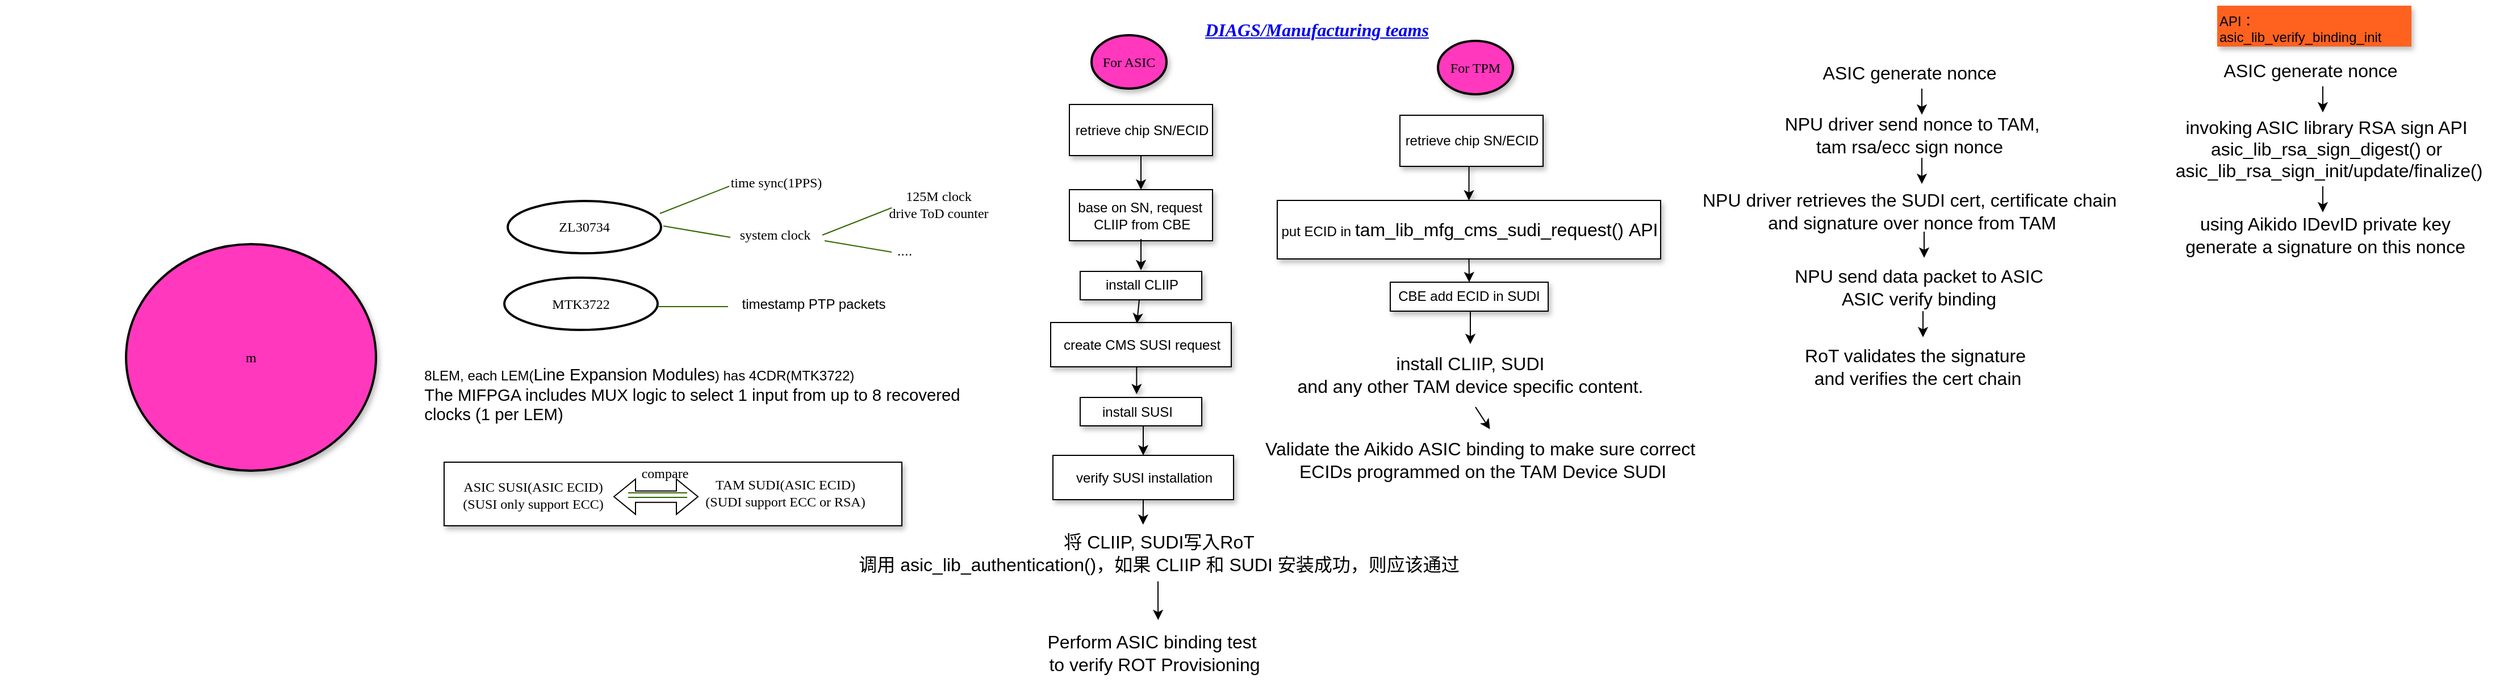 <mxfile border="50" scale="3" compressed="false" locked="false" version="24.7.6">
  <diagram name="Blank" id="YmL12bMKpDGza6XwsDPr">
    <mxGraphModel dx="2226" dy="869" grid="0" gridSize="10" guides="1" tooltips="1" connect="1" arrows="1" fold="1" page="0" pageScale="1" pageWidth="827" pageHeight="1169" background="none" math="1" shadow="0">
      <root>
        <mxCell id="X5NqExCQtvZxIxQ7pmgY-0" />
        <mxCell id="1" parent="X5NqExCQtvZxIxQ7pmgY-0" />
        <mxCell id="aTX_-ej4Rg6P1lHDBfTl-43" value="" style="whiteSpace=wrap;html=1;shadow=1;" parent="1" vertex="1">
          <mxGeometry x="-523" y="353" width="403" height="56" as="geometry" />
        </mxCell>
        <mxCell id="aTX_-ej4Rg6P1lHDBfTl-1" value="&lt;font face=&quot;Comic Sans MS&quot;&gt;ZL30734&lt;/font&gt;" style="ellipse;whiteSpace=wrap;html=1;align=center;container=1;recursiveResize=0;treeFolding=1;strokeWidth=2;" parent="1" vertex="1">
          <mxGeometry x="-467" y="123" width="135" height="46" as="geometry" />
        </mxCell>
        <mxCell id="aTX_-ej4Rg6P1lHDBfTl-12" value="" style="startArrow=none;endArrow=none;segment=10;strokeColor=#336600;rounded=0;fontSize=12;startSize=8;endSize=8;" parent="1" edge="1">
          <mxGeometry relative="1" as="geometry">
            <mxPoint x="-272" y="110" as="sourcePoint" />
            <mxPoint x="-333" y="134" as="targetPoint" />
          </mxGeometry>
        </mxCell>
        <mxCell id="aTX_-ej4Rg6P1lHDBfTl-13" value="time sync(1PPS)" style="text;html=1;resizable=0;points=[];align=center;verticalAlign=middle;labelBackgroundColor=none;fontFamily=Comic Sans MS;rotation=0;" parent="aTX_-ej4Rg6P1lHDBfTl-12" vertex="1" connectable="0">
          <mxGeometry x="0.257" relative="1" as="geometry">
            <mxPoint x="79" y="-18" as="offset" />
          </mxGeometry>
        </mxCell>
        <mxCell id="aTX_-ej4Rg6P1lHDBfTl-20" value="" style="startArrow=none;endArrow=none;segment=10;strokeColor=#336600;rounded=0;fontSize=12;startSize=8;endSize=8;" parent="1" edge="1">
          <mxGeometry relative="1" as="geometry">
            <mxPoint x="-271" y="155" as="sourcePoint" />
            <mxPoint x="-330" y="145" as="targetPoint" />
          </mxGeometry>
        </mxCell>
        <mxCell id="aTX_-ej4Rg6P1lHDBfTl-22" value="system clock" style="text;html=1;resizable=0;points=[];align=center;verticalAlign=middle;labelBackgroundColor=none;fontFamily=Comic Sans MS;rotation=0;" parent="1" vertex="1" connectable="0">
          <mxGeometry x="-232.466" y="153.0" as="geometry" />
        </mxCell>
        <mxCell id="aTX_-ej4Rg6P1lHDBfTl-23" value="" style="startArrow=none;endArrow=none;segment=10;strokeColor=#336600;rounded=0;fontSize=12;shape=link;" parent="1" edge="1">
          <mxGeometry relative="1" as="geometry">
            <mxPoint x="-309" y="382" as="sourcePoint" />
            <mxPoint x="-361" y="382" as="targetPoint" />
          </mxGeometry>
        </mxCell>
        <mxCell id="aTX_-ej4Rg6P1lHDBfTl-24" value="TAM SUDI(ASIC ECID)&lt;div&gt;(SUDI support ECC or RSA)&lt;/div&gt;" style="text;html=1;resizable=0;points=[];align=center;verticalAlign=middle;labelBackgroundColor=none;fontFamily=Comic Sans MS;rotation=0;" parent="aTX_-ej4Rg6P1lHDBfTl-23" vertex="1" connectable="0">
          <mxGeometry x="0.257" relative="1" as="geometry">
            <mxPoint x="118" y="-2" as="offset" />
          </mxGeometry>
        </mxCell>
        <mxCell id="aTX_-ej4Rg6P1lHDBfTl-25" value="ASIC SUSI(ASIC ECID)&lt;div&gt;(SUSI only support ECC)&lt;/div&gt;" style="text;html=1;resizable=0;points=[];align=center;verticalAlign=middle;labelBackgroundColor=none;fontFamily=Comic Sans MS;rotation=0;" parent="aTX_-ej4Rg6P1lHDBfTl-23" vertex="1" connectable="0">
          <mxGeometry x="0.257" relative="1" as="geometry">
            <mxPoint x="-104" as="offset" />
          </mxGeometry>
        </mxCell>
        <mxCell id="aTX_-ej4Rg6P1lHDBfTl-26" value="compare" style="text;html=1;resizable=0;points=[];align=center;verticalAlign=middle;labelBackgroundColor=none;fontFamily=Comic Sans MS;rotation=0;" parent="1" vertex="1" connectable="0">
          <mxGeometry x="-234.0" y="385.995" as="geometry">
            <mxPoint x="-95" y="-23" as="offset" />
          </mxGeometry>
        </mxCell>
        <mxCell id="ju6k5pHE7lARewc20TCf-1" value="&lt;font face=&quot;Comic Sans MS&quot;&gt;m&lt;/font&gt;" style="ellipse;whiteSpace=wrap;html=1;align=center;container=1;recursiveResize=0;treeFolding=1;strokeWidth=2;shadow=1;fillColor=#FF38BD;" parent="1" vertex="1">
          <mxGeometry x="-803" y="161" width="220" height="199.5" as="geometry" />
        </mxCell>
        <mxCell id="Tv043VacSI13TBImzbUp-4" style="edgeStyle=orthogonalEdgeStyle;rounded=0;orthogonalLoop=1;jettySize=auto;html=1;exitX=0.5;exitY=1;exitDx=0;exitDy=0;entryX=0.5;entryY=0;entryDx=0;entryDy=0;shadow=1;" parent="1" source="Tv043VacSI13TBImzbUp-2" target="Tv043VacSI13TBImzbUp-5" edge="1">
          <mxGeometry relative="1" as="geometry">
            <mxPoint x="93" y="108" as="targetPoint" />
          </mxGeometry>
        </mxCell>
        <mxCell id="Tv043VacSI13TBImzbUp-2" value="" style="rounded=0;whiteSpace=wrap;html=1;shadow=1;" parent="1" vertex="1">
          <mxGeometry x="27.5" y="38" width="126" height="45" as="geometry" />
        </mxCell>
        <mxCell id="Tv043VacSI13TBImzbUp-3" value="retrieve chip SN/ECID" style="text;html=1;align=center;verticalAlign=middle;resizable=0;points=[];autosize=1;strokeColor=none;fillColor=none;shadow=1;" parent="1" vertex="1">
          <mxGeometry x="23" y="47.5" width="135" height="26" as="geometry" />
        </mxCell>
        <mxCell id="Tv043VacSI13TBImzbUp-5" value="" style="rounded=0;whiteSpace=wrap;html=1;shadow=1;" parent="1" vertex="1">
          <mxGeometry x="27.5" y="113" width="126" height="45" as="geometry" />
        </mxCell>
        <mxCell id="Tv043VacSI13TBImzbUp-9" value="" style="edgeStyle=orthogonalEdgeStyle;rounded=0;orthogonalLoop=1;jettySize=auto;html=1;shadow=1;" parent="1" source="Tv043VacSI13TBImzbUp-6" target="Tv043VacSI13TBImzbUp-8" edge="1">
          <mxGeometry relative="1" as="geometry" />
        </mxCell>
        <mxCell id="Tv043VacSI13TBImzbUp-6" value="base on SN, request&amp;nbsp;&lt;div&gt;CLIIP from CBE&lt;/div&gt;" style="text;html=1;align=center;verticalAlign=middle;resizable=0;points=[];autosize=1;strokeColor=none;fillColor=none;shadow=1;" parent="1" vertex="1">
          <mxGeometry x="25" y="115.5" width="131" height="41" as="geometry" />
        </mxCell>
        <mxCell id="Tv043VacSI13TBImzbUp-7" value="" style="rounded=0;whiteSpace=wrap;html=1;shadow=1;" parent="1" vertex="1">
          <mxGeometry x="37" y="185" width="107" height="25" as="geometry" />
        </mxCell>
        <mxCell id="Tv043VacSI13TBImzbUp-8" value="install CLIIP" style="text;html=1;align=center;verticalAlign=middle;resizable=0;points=[];autosize=1;strokeColor=none;fillColor=none;shadow=1;" parent="1" vertex="1">
          <mxGeometry x="49.5" y="184" width="82" height="26" as="geometry" />
        </mxCell>
        <mxCell id="Tv043VacSI13TBImzbUp-10" value="" style="rounded=0;whiteSpace=wrap;html=1;shadow=1;" parent="1" vertex="1">
          <mxGeometry x="11" y="230" width="159" height="39" as="geometry" />
        </mxCell>
        <mxCell id="Tv043VacSI13TBImzbUp-11" value="create CMS SUSI request" style="text;html=1;align=center;verticalAlign=middle;resizable=0;points=[];autosize=1;strokeColor=none;fillColor=none;shadow=1;" parent="1" vertex="1">
          <mxGeometry x="12.5" y="236.5" width="156" height="26" as="geometry" />
        </mxCell>
        <mxCell id="Tv043VacSI13TBImzbUp-13" value="" style="endArrow=classic;html=1;rounded=0;entryX=0.477;entryY=-0.218;entryDx=0;entryDy=0;entryPerimeter=0;shadow=1;" parent="1" target="Tv043VacSI13TBImzbUp-11" edge="1">
          <mxGeometry width="50" height="50" relative="1" as="geometry">
            <mxPoint x="89" y="210" as="sourcePoint" />
            <mxPoint x="87" y="226" as="targetPoint" />
          </mxGeometry>
        </mxCell>
        <mxCell id="Tv043VacSI13TBImzbUp-20" style="edgeStyle=orthogonalEdgeStyle;rounded=0;orthogonalLoop=1;jettySize=auto;html=1;exitX=0.5;exitY=1;exitDx=0;exitDy=0;entryX=0.5;entryY=0;entryDx=0;entryDy=0;shadow=1;" parent="1" source="Tv043VacSI13TBImzbUp-15" target="Tv043VacSI13TBImzbUp-18" edge="1">
          <mxGeometry relative="1" as="geometry" />
        </mxCell>
        <mxCell id="Tv043VacSI13TBImzbUp-15" value="" style="rounded=0;whiteSpace=wrap;html=1;shadow=1;" parent="1" vertex="1">
          <mxGeometry x="37" y="296" width="107" height="25" as="geometry" />
        </mxCell>
        <mxCell id="Tv043VacSI13TBImzbUp-16" value="install SUSI" style="text;html=1;align=center;verticalAlign=middle;resizable=0;points=[];autosize=1;strokeColor=none;fillColor=none;shadow=1;" parent="1" vertex="1">
          <mxGeometry x="47" y="295.5" width="80" height="26" as="geometry" />
        </mxCell>
        <mxCell id="Tv043VacSI13TBImzbUp-17" style="edgeStyle=orthogonalEdgeStyle;rounded=0;orthogonalLoop=1;jettySize=auto;html=1;exitX=0.5;exitY=1;exitDx=0;exitDy=0;entryX=0.496;entryY=-0.09;entryDx=0;entryDy=0;entryPerimeter=0;shadow=1;" parent="1" source="Tv043VacSI13TBImzbUp-10" target="Tv043VacSI13TBImzbUp-16" edge="1">
          <mxGeometry relative="1" as="geometry" />
        </mxCell>
        <mxCell id="Tv043VacSI13TBImzbUp-18" value="" style="rounded=0;whiteSpace=wrap;html=1;shadow=1;" parent="1" vertex="1">
          <mxGeometry x="13" y="347" width="159" height="39" as="geometry" />
        </mxCell>
        <mxCell id="Tv043VacSI13TBImzbUp-19" value="verify SUSI installation" style="text;html=1;align=center;verticalAlign=middle;resizable=0;points=[];autosize=1;strokeColor=none;fillColor=none;shadow=1;" parent="1" vertex="1">
          <mxGeometry x="23.5" y="353.5" width="138" height="26" as="geometry" />
        </mxCell>
        <mxCell id="Tv043VacSI13TBImzbUp-22" value="&lt;a name=&quot;_Toc149315524&quot;&gt;&lt;span style=&quot;font-size:12.0pt;font-family:&amp;quot;Times New Roman&amp;quot;,serif;mso-fareast-font-family:&lt;br/&gt;&amp;quot;Times New Roman&amp;quot;;mso-ansi-language:EN-US;mso-fareast-language:EN-US;&lt;br/&gt;mso-bidi-language:AR-SA&quot; lang=&quot;EN-US&quot;&gt;DIAGS/Manufacturing teams&lt;/span&gt;&lt;/a&gt;" style="text;html=1;align=center;verticalAlign=middle;resizable=0;points=[];autosize=1;strokeColor=none;fillColor=none;shadow=1;fontStyle=3" parent="1" vertex="1">
          <mxGeometry x="141" y="-44" width="208" height="31" as="geometry" />
        </mxCell>
        <mxCell id="Tv043VacSI13TBImzbUp-23" style="edgeStyle=orthogonalEdgeStyle;rounded=0;orthogonalLoop=1;jettySize=auto;html=1;exitX=0.5;exitY=1;exitDx=0;exitDy=0;entryX=0.5;entryY=0;entryDx=0;entryDy=0;shadow=1;" parent="1" source="Tv043VacSI13TBImzbUp-24" target="Tv043VacSI13TBImzbUp-26" edge="1">
          <mxGeometry relative="1" as="geometry">
            <mxPoint x="384" y="117.5" as="targetPoint" />
          </mxGeometry>
        </mxCell>
        <mxCell id="Tv043VacSI13TBImzbUp-24" value="&lt;span style=&quot;text-wrap: nowrap;&quot;&gt;retrieve chip SN/ECID&lt;/span&gt;" style="rounded=0;whiteSpace=wrap;html=1;shadow=1;" parent="1" vertex="1">
          <mxGeometry x="318.5" y="47.5" width="126" height="45" as="geometry" />
        </mxCell>
        <mxCell id="Tv043VacSI13TBImzbUp-43" style="edgeStyle=orthogonalEdgeStyle;rounded=0;orthogonalLoop=1;jettySize=auto;html=1;exitX=0.5;exitY=1;exitDx=0;exitDy=0;entryX=0.5;entryY=0;entryDx=0;entryDy=0;" parent="1" source="Tv043VacSI13TBImzbUp-26" target="Tv043VacSI13TBImzbUp-29" edge="1">
          <mxGeometry relative="1" as="geometry" />
        </mxCell>
        <mxCell id="Tv043VacSI13TBImzbUp-26" value="put ECID in&amp;nbsp;&lt;span style=&quot;font-size:12.0pt;font-family:&lt;br/&gt;&amp;quot;Times New Roman&amp;quot;,serif;mso-fareast-font-family:&amp;quot;Times New Roman&amp;quot;;mso-ansi-language:&lt;br/&gt;EN-US;mso-fareast-language:EN-US;mso-bidi-language:AR-SA&quot; lang=&quot;EN-US&quot;&gt;tam_lib_mfg_cms_sudi_request()&amp;nbsp;API&lt;/span&gt;" style="rounded=0;whiteSpace=wrap;html=1;shadow=1;" parent="1" vertex="1">
          <mxGeometry x="210.5" y="122.5" width="337.5" height="51.5" as="geometry" />
        </mxCell>
        <mxCell id="Tv043VacSI13TBImzbUp-29" value="CBE add ECID in SUDI" style="rounded=0;whiteSpace=wrap;html=1;shadow=1;" parent="1" vertex="1">
          <mxGeometry x="310" y="194.5" width="139" height="25.5" as="geometry" />
        </mxCell>
        <mxCell id="Tv043VacSI13TBImzbUp-44" value="&lt;span style=&quot;font-size:12.0pt;font-family:&lt;br/&gt;&amp;quot;Times New Roman&amp;quot;,serif;mso-fareast-font-family:&amp;quot;Times New Roman&amp;quot;;mso-ansi-language:&lt;br/&gt;EN-US;mso-fareast-language:EN-US;mso-bidi-language:AR-SA&quot; lang=&quot;EN-US&quot;&gt;install CLIIP, SUDI&lt;br/&gt;and any other TAM device specific content.&lt;/span&gt;" style="text;html=1;align=center;verticalAlign=middle;resizable=0;points=[];autosize=1;strokeColor=none;fillColor=none;shadow=1;" parent="1" vertex="1">
          <mxGeometry x="218.5" y="251" width="322" height="50" as="geometry" />
        </mxCell>
        <mxCell id="Tv043VacSI13TBImzbUp-45" style="edgeStyle=orthogonalEdgeStyle;rounded=0;orthogonalLoop=1;jettySize=auto;html=1;exitX=0.5;exitY=1;exitDx=0;exitDy=0;entryX=0.503;entryY=-0.041;entryDx=0;entryDy=0;entryPerimeter=0;" parent="1" source="Tv043VacSI13TBImzbUp-29" target="Tv043VacSI13TBImzbUp-44" edge="1">
          <mxGeometry relative="1" as="geometry" />
        </mxCell>
        <mxCell id="Tv043VacSI13TBImzbUp-46" value="&lt;span style=&quot;font-size:12.0pt;font-family:&lt;br/&gt;&amp;quot;Times New Roman&amp;quot;,serif;mso-fareast-font-family:&amp;quot;Times New Roman&amp;quot;;mso-ansi-language:&lt;br/&gt;EN-US;mso-fareast-language:EN-US;mso-bidi-language:AR-SA&quot; lang=&quot;EN-US&quot;&gt;Validate the Aikido&amp;nbsp;ASIC binding to make sure correct&amp;nbsp;&lt;/span&gt;&lt;div&gt;&lt;span style=&quot;font-size:12.0pt;font-family:&lt;br/&gt;&amp;quot;Times New Roman&amp;quot;,serif;mso-fareast-font-family:&amp;quot;Times New Roman&amp;quot;;mso-ansi-language:&lt;br/&gt;EN-US;mso-fareast-language:EN-US;mso-bidi-language:AR-SA&quot; lang=&quot;EN-US&quot;&gt;ECIDs programmed on the TAM Device SUDI&lt;/span&gt;&lt;br&gt;&lt;/div&gt;" style="text;html=1;align=center;verticalAlign=middle;resizable=0;points=[];autosize=1;strokeColor=none;fillColor=none;shadow=1;" parent="1" vertex="1">
          <mxGeometry x="191" y="326" width="400" height="50" as="geometry" />
        </mxCell>
        <mxCell id="Tv043VacSI13TBImzbUp-47" value="" style="endArrow=classic;html=1;rounded=0;entryX=0.517;entryY=-0.039;entryDx=0;entryDy=0;entryPerimeter=0;exitX=0.517;exitY=1.069;exitDx=0;exitDy=0;exitPerimeter=0;" parent="1" source="Tv043VacSI13TBImzbUp-44" target="Tv043VacSI13TBImzbUp-46" edge="1">
          <mxGeometry width="50" height="50" relative="1" as="geometry">
            <mxPoint x="298" y="267" as="sourcePoint" />
            <mxPoint x="348" y="217" as="targetPoint" />
          </mxGeometry>
        </mxCell>
        <mxCell id="Tv043VacSI13TBImzbUp-48" value="&lt;font face=&quot;Comic Sans MS&quot;&gt;For ASIC&lt;/font&gt;" style="ellipse;whiteSpace=wrap;html=1;align=center;container=1;recursiveResize=0;treeFolding=1;strokeWidth=2;shadow=1;fillColor=#FF38BD;" parent="1" vertex="1">
          <mxGeometry x="47" y="-23" width="66" height="47" as="geometry" />
        </mxCell>
        <mxCell id="Tv043VacSI13TBImzbUp-49" value="&lt;font face=&quot;Comic Sans MS&quot;&gt;For TPM&lt;/font&gt;" style="ellipse;whiteSpace=wrap;html=1;align=center;container=1;recursiveResize=0;treeFolding=1;strokeWidth=2;shadow=1;fillColor=#FF38BD;" parent="1" vertex="1">
          <mxGeometry x="352" y="-18" width="66" height="47" as="geometry" />
        </mxCell>
        <mxCell id="Tv043VacSI13TBImzbUp-54" value="" style="edgeStyle=orthogonalEdgeStyle;rounded=0;orthogonalLoop=1;jettySize=auto;html=1;entryX=0.52;entryY=-0.08;entryDx=0;entryDy=0;entryPerimeter=0;" parent="1" source="Tv043VacSI13TBImzbUp-50" target="Tv043VacSI13TBImzbUp-53" edge="1">
          <mxGeometry relative="1" as="geometry" />
        </mxCell>
        <mxCell id="Tv043VacSI13TBImzbUp-50" value="&lt;div&gt;&lt;span style=&quot;font-size: 16px;&quot;&gt;将 CLIIP, SUDI写入RoT&lt;/span&gt;&lt;br&gt;&lt;/div&gt;&lt;div&gt;&lt;span style=&quot;font-size: 16px;&quot;&gt;调用 asic_lib_authentication()，如果 CLIIP 和 SUDI 安装成功，则应该通过&lt;/span&gt;&lt;br&gt;&lt;/div&gt;" style="text;html=1;align=center;verticalAlign=middle;resizable=0;points=[];autosize=1;strokeColor=none;fillColor=none;shadow=1;" parent="1" vertex="1">
          <mxGeometry x="-168" y="408" width="547" height="50" as="geometry" />
        </mxCell>
        <mxCell id="Tv043VacSI13TBImzbUp-52" style="edgeStyle=orthogonalEdgeStyle;rounded=0;orthogonalLoop=1;jettySize=auto;html=1;exitX=0.5;exitY=1;exitDx=0;exitDy=0;entryX=0.476;entryY=0.001;entryDx=0;entryDy=0;entryPerimeter=0;" parent="1" source="Tv043VacSI13TBImzbUp-18" target="Tv043VacSI13TBImzbUp-50" edge="1">
          <mxGeometry relative="1" as="geometry" />
        </mxCell>
        <mxCell id="Tv043VacSI13TBImzbUp-53" value="&lt;div&gt;&lt;span style=&quot;font-size:12.0pt;font-family:&lt;br/&gt;&amp;quot;Times New Roman&amp;quot;,serif;mso-fareast-font-family:&amp;quot;Times New Roman&amp;quot;;mso-ansi-language:&lt;br/&gt;EN-US;mso-fareast-language:EN-US;mso-bidi-language:AR-SA&quot; lang=&quot;EN-US&quot;&gt;Perform ASIC binding&amp;nbsp;test&amp;nbsp;&lt;/span&gt;&lt;/div&gt;&lt;div&gt;&lt;span style=&quot;font-size:12.0pt;font-family:&lt;br/&gt;&amp;quot;Times New Roman&amp;quot;,serif;mso-fareast-font-family:&amp;quot;Times New Roman&amp;quot;;mso-ansi-language:&lt;br/&gt;EN-US;mso-fareast-language:EN-US;mso-bidi-language:AR-SA&quot; lang=&quot;EN-US&quot;&gt;to verify ROT Provisioning&lt;/span&gt;&lt;br&gt;&lt;/div&gt;" style="text;html=1;align=center;verticalAlign=middle;resizable=0;points=[];autosize=1;strokeColor=none;fillColor=none;shadow=1;" parent="1" vertex="1">
          <mxGeometry x="-2" y="496" width="207" height="50" as="geometry" />
        </mxCell>
        <mxCell id="Tv043VacSI13TBImzbUp-55" value="" style="shape=flexArrow;endArrow=classic;startArrow=classic;html=1;rounded=0;" parent="1" edge="1">
          <mxGeometry width="100" height="100" relative="1" as="geometry">
            <mxPoint x="-374" y="383.41" as="sourcePoint" />
            <mxPoint x="-299" y="383.41" as="targetPoint" />
          </mxGeometry>
        </mxCell>
        <mxCell id="Tv043VacSI13TBImzbUp-57" value="&lt;div&gt;&lt;span style=&quot;font-size: 16px;&quot;&gt;ASIC generate nonce&amp;nbsp;&lt;/span&gt;&lt;/div&gt;" style="text;html=1;align=center;verticalAlign=middle;resizable=0;points=[];autosize=1;strokeColor=none;fillColor=none;shadow=1;" parent="1" vertex="1">
          <mxGeometry x="681" y="-6" width="175" height="31" as="geometry" />
        </mxCell>
        <mxCell id="Tv043VacSI13TBImzbUp-58" value="&lt;div&gt;&lt;span style=&quot;font-size: 16px;&quot;&gt;NPU driver send nonce to TAM,&lt;/span&gt;&lt;/div&gt;&lt;div&gt;&lt;span style=&quot;font-size: 16px;&quot;&gt;tam rsa/ecc sign nonce&amp;nbsp;&lt;/span&gt;&lt;/div&gt;" style="text;html=1;align=center;verticalAlign=middle;resizable=0;points=[];autosize=1;strokeColor=none;fillColor=none;shadow=1;" parent="1" vertex="1">
          <mxGeometry x="648" y="40" width="242" height="50" as="geometry" />
        </mxCell>
        <mxCell id="Tv043VacSI13TBImzbUp-59" value="&lt;span style=&quot;font-size:12.0pt;font-family:&lt;br/&gt;&amp;quot;Times New Roman&amp;quot;,serif;mso-fareast-font-family:Calibri;mso-ansi-language:EN-US;&lt;br/&gt;mso-fareast-language:EN-US;mso-bidi-language:AR-SA&quot; lang=&quot;EN-US&quot;&gt;NPU driver retrieves the&amp;nbsp;SUDI cert, certificate chain&amp;nbsp;&lt;/span&gt;&lt;div&gt;&lt;span style=&quot;font-size:12.0pt;font-family:&lt;br/&gt;&amp;quot;Times New Roman&amp;quot;,serif;mso-fareast-font-family:Calibri;mso-ansi-language:EN-US;&lt;br/&gt;mso-fareast-language:EN-US;mso-bidi-language:AR-SA&quot; lang=&quot;EN-US&quot;&gt;and signature over nonce from TAM&lt;/span&gt;&lt;br&gt;&lt;/div&gt;" style="text;html=1;align=center;verticalAlign=middle;resizable=0;points=[];autosize=1;strokeColor=none;fillColor=none;shadow=1;" parent="1" vertex="1">
          <mxGeometry x="575.5" y="107" width="387" height="50" as="geometry" />
        </mxCell>
        <mxCell id="Tv043VacSI13TBImzbUp-60" value="&lt;div&gt;&lt;span style=&quot;font-size: 16px;&quot;&gt;NPU send data packet to ASIC&lt;/span&gt;&lt;/div&gt;&lt;div&gt;&lt;span style=&quot;font-size: 16px;&quot;&gt;ASIC verify binding&lt;/span&gt;&lt;/div&gt;" style="text;html=1;align=center;verticalAlign=middle;resizable=0;points=[];autosize=1;strokeColor=none;fillColor=none;shadow=1;" parent="1" vertex="1">
          <mxGeometry x="656" y="174" width="237" height="50" as="geometry" />
        </mxCell>
        <mxCell id="Tv043VacSI13TBImzbUp-65" value="" style="group" parent="1" vertex="1" connectable="0">
          <mxGeometry x="778" y="40" width="2" height="121" as="geometry" />
        </mxCell>
        <mxCell id="Tv043VacSI13TBImzbUp-61" value="" style="endArrow=classic;html=1;rounded=0;" parent="Tv043VacSI13TBImzbUp-65" edge="1">
          <mxGeometry width="50" height="50" relative="1" as="geometry">
            <mxPoint x="2" y="110" as="sourcePoint" />
            <mxPoint x="2" y="133" as="targetPoint" />
          </mxGeometry>
        </mxCell>
        <mxCell id="Tv043VacSI13TBImzbUp-62" value="" style="endArrow=classic;html=1;rounded=0;" parent="Tv043VacSI13TBImzbUp-65" edge="1">
          <mxGeometry width="50" height="50" relative="1" as="geometry">
            <mxPoint y="45" as="sourcePoint" />
            <mxPoint y="68" as="targetPoint" />
          </mxGeometry>
        </mxCell>
        <mxCell id="Tv043VacSI13TBImzbUp-63" value="" style="endArrow=classic;html=1;rounded=0;" parent="Tv043VacSI13TBImzbUp-65" edge="1">
          <mxGeometry width="50" height="50" relative="1" as="geometry">
            <mxPoint y="-16" as="sourcePoint" />
            <mxPoint y="7" as="targetPoint" />
          </mxGeometry>
        </mxCell>
        <mxCell id="Tv043VacSI13TBImzbUp-67" value="" style="shape=image;html=1;verticalAlign=top;verticalLabelPosition=bottom;labelBackgroundColor=#ffffff;imageAspect=0;aspect=fixed;image=https://cdn1.iconfinder.com/data/icons/unicons-line-vol-5/24/question-128.png" parent="1" vertex="1">
          <mxGeometry x="-914" y="180" width="164" height="164" as="geometry" />
        </mxCell>
        <mxCell id="Tv043VacSI13TBImzbUp-68" value="&lt;span style=&quot;font-size:12.0pt;font-family:&lt;br/&gt;&amp;quot;Times New Roman&amp;quot;,serif;mso-fareast-font-family:Calibri;mso-ansi-language:EN-US;&lt;br/&gt;mso-fareast-language:EN-US;mso-bidi-language:AR-SA&quot; lang=&quot;EN-US&quot;&gt;RoT validates the signature&amp;nbsp;&lt;/span&gt;&lt;div&gt;&lt;span style=&quot;font-size:12.0pt;font-family:&lt;br/&gt;&amp;quot;Times New Roman&amp;quot;,serif;mso-fareast-font-family:Calibri;mso-ansi-language:EN-US;&lt;br/&gt;mso-fareast-language:EN-US;mso-bidi-language:AR-SA&quot; lang=&quot;EN-US&quot;&gt;and verifies the cert chain&lt;/span&gt;&lt;br&gt;&lt;/div&gt;" style="text;html=1;align=center;verticalAlign=middle;resizable=0;points=[];autosize=1;strokeColor=none;fillColor=none;shadow=1;" parent="1" vertex="1">
          <mxGeometry x="665" y="244" width="217" height="50" as="geometry" />
        </mxCell>
        <mxCell id="Tv043VacSI13TBImzbUp-69" value="" style="endArrow=classic;html=1;rounded=0;" parent="1" edge="1">
          <mxGeometry width="50" height="50" relative="1" as="geometry">
            <mxPoint x="779" y="220" as="sourcePoint" />
            <mxPoint x="779" y="243" as="targetPoint" />
          </mxGeometry>
        </mxCell>
        <mxCell id="H_6VPM40sf4Fvr_NXKIf-11" value="&lt;div&gt;&lt;span style=&quot;font-size: 16px;&quot;&gt;ASIC generate nonce&amp;nbsp;&lt;/span&gt;&lt;/div&gt;" style="text;html=1;align=center;verticalAlign=middle;resizable=0;points=[];autosize=1;strokeColor=none;fillColor=none;shadow=1;" parent="1" vertex="1">
          <mxGeometry x="1034" y="-8" width="175" height="31" as="geometry" />
        </mxCell>
        <mxCell id="H_6VPM40sf4Fvr_NXKIf-12" value="&lt;span style=&quot;font-size:12.0pt;font-family:&lt;br/&gt;&amp;quot;Times New Roman&amp;quot;,serif;mso-fareast-font-family:SimSun;mso-ansi-language:EN-US;&lt;br/&gt;mso-fareast-language:ZH-TW;mso-bidi-language:AR-SA&quot; lang=&quot;EN-US&quot;&gt;using Aikido IDevID private key&amp;nbsp;&lt;/span&gt;&lt;div&gt;&lt;span style=&quot;font-size:12.0pt;font-family:&lt;br/&gt;&amp;quot;Times New Roman&amp;quot;,serif;mso-fareast-font-family:SimSun;mso-ansi-language:EN-US;&lt;br/&gt;mso-fareast-language:ZH-TW;mso-bidi-language:AR-SA&quot; lang=&quot;EN-US&quot;&gt;&lt;span style=&quot;font-size:12.0pt;font-family:&lt;br/&gt;&amp;quot;Times New Roman&amp;quot;,serif;mso-fareast-font-family:SimSun;mso-ansi-language:EN-US;&lt;br/&gt;mso-fareast-language:ZH-TW;mso-bidi-language:AR-SA&quot; lang=&quot;EN-US&quot;&gt;generate a signature on&amp;nbsp;this nonce&amp;nbsp;&lt;/span&gt;&lt;br&gt;&lt;/span&gt;&lt;/div&gt;" style="text;html=1;align=center;verticalAlign=middle;resizable=0;points=[];autosize=1;strokeColor=none;fillColor=none;shadow=1;" parent="1" vertex="1">
          <mxGeometry x="1000" y="128" width="269" height="50" as="geometry" />
        </mxCell>
        <mxCell id="H_6VPM40sf4Fvr_NXKIf-14" value="&lt;span style=&quot;font-size:12.0pt;font-family:&lt;br/&gt;&amp;quot;Times New Roman&amp;quot;,serif;mso-fareast-font-family:SimSun;mso-ansi-language:EN-US;&lt;br/&gt;mso-fareast-language:ZH-TW;mso-bidi-language:AR-SA&quot; lang=&quot;EN-US&quot;&gt;invoking ASIC library RSA&amp;nbsp;sign API&amp;nbsp;&lt;/span&gt;&lt;div&gt;&lt;span style=&quot;font-size:12.0pt;font-family:&lt;br/&gt;&amp;quot;Times New Roman&amp;quot;,serif;mso-fareast-font-family:SimSun;mso-ansi-language:EN-US;&lt;br/&gt;mso-fareast-language:ZH-TW;mso-bidi-language:AR-SA&quot; lang=&quot;EN-US&quot;&gt;&lt;span style=&quot;font-size:12.0pt;font-family:&lt;br/&gt;&amp;quot;Times New Roman&amp;quot;,serif;mso-fareast-font-family:SimSun;mso-ansi-language:EN-US;&lt;br/&gt;mso-fareast-language:ZH-TW;mso-bidi-language:AR-SA&quot; lang=&quot;EN-US&quot;&gt;asic_lib_rsa_sign_digest()&amp;nbsp;or&amp;nbsp;&lt;/span&gt;&lt;/span&gt;&lt;/div&gt;&lt;div&gt;&lt;span style=&quot;font-size:12.0pt;font-family:&lt;br/&gt;&amp;quot;Times New Roman&amp;quot;,serif;mso-fareast-font-family:SimSun;mso-ansi-language:EN-US;&lt;br/&gt;mso-fareast-language:ZH-TW;mso-bidi-language:AR-SA&quot; lang=&quot;EN-US&quot;&gt;&lt;span style=&quot;font-size:12.0pt;font-family:&lt;br/&gt;&amp;quot;Times New Roman&amp;quot;,serif;mso-fareast-font-family:SimSun;mso-ansi-language:EN-US;&lt;br/&gt;mso-fareast-language:ZH-TW;mso-bidi-language:AR-SA&quot; lang=&quot;EN-US&quot;&gt;asic_lib_rsa_sign_init/update/finalize()&lt;/span&gt;&lt;br&gt;&lt;/span&gt;&lt;/div&gt;" style="text;html=1;align=center;verticalAlign=middle;resizable=0;points=[];autosize=1;strokeColor=none;fillColor=none;shadow=1;" parent="1" vertex="1">
          <mxGeometry x="992" y="41.5" width="288" height="70" as="geometry" />
        </mxCell>
        <mxCell id="H_6VPM40sf4Fvr_NXKIf-21" value="API：&#xa;asic_lib_verify_binding_init" style="text;whiteSpace=wrap;shadow=1;fillColor=#FF621F;" parent="1" vertex="1">
          <mxGeometry x="1038.003" y="-49.003" width="171" height="36" as="geometry" />
        </mxCell>
        <mxCell id="H_6VPM40sf4Fvr_NXKIf-17" value="" style="endArrow=classic;html=1;rounded=0;" parent="1" edge="1">
          <mxGeometry width="50" height="50" relative="1" as="geometry">
            <mxPoint x="1131" y="110" as="sourcePoint" />
            <mxPoint x="1131" y="133" as="targetPoint" />
          </mxGeometry>
        </mxCell>
        <mxCell id="H_6VPM40sf4Fvr_NXKIf-18" value="" style="endArrow=classic;html=1;rounded=0;" parent="1" edge="1">
          <mxGeometry width="50" height="50" relative="1" as="geometry">
            <mxPoint x="1131" y="22" as="sourcePoint" />
            <mxPoint x="1131" y="45" as="targetPoint" />
          </mxGeometry>
        </mxCell>
        <mxCell id="oqDd75K4-AatNCBqjrg9-1" value="" style="startArrow=none;endArrow=none;segment=10;strokeColor=#336600;rounded=0;fontSize=12;startSize=8;endSize=8;" edge="1" parent="1">
          <mxGeometry relative="1" as="geometry">
            <mxPoint x="-129" y="129" as="sourcePoint" />
            <mxPoint x="-190" y="153" as="targetPoint" />
          </mxGeometry>
        </mxCell>
        <mxCell id="oqDd75K4-AatNCBqjrg9-2" value="125M clock&lt;div&gt;drive ToD counter&lt;/div&gt;" style="text;html=1;resizable=0;points=[];align=center;verticalAlign=middle;labelBackgroundColor=none;fontFamily=Comic Sans MS;rotation=0;" vertex="1" connectable="0" parent="oqDd75K4-AatNCBqjrg9-1">
          <mxGeometry x="0.257" relative="1" as="geometry">
            <mxPoint x="79" y="-18" as="offset" />
          </mxGeometry>
        </mxCell>
        <mxCell id="oqDd75K4-AatNCBqjrg9-3" value="" style="startArrow=none;endArrow=none;segment=10;strokeColor=#336600;rounded=0;fontSize=12;startSize=8;endSize=8;" edge="1" parent="1">
          <mxGeometry relative="1" as="geometry">
            <mxPoint x="-129" y="168" as="sourcePoint" />
            <mxPoint x="-188" y="158" as="targetPoint" />
          </mxGeometry>
        </mxCell>
        <mxCell id="oqDd75K4-AatNCBqjrg9-5" value="...." style="text;html=1;align=center;verticalAlign=middle;resizable=0;points=[];autosize=1;strokeColor=none;fillColor=none;" vertex="1" parent="1">
          <mxGeometry x="-134" y="154" width="31" height="26" as="geometry" />
        </mxCell>
        <mxCell id="oqDd75K4-AatNCBqjrg9-6" value="&lt;font face=&quot;Comic Sans MS&quot;&gt;MTK3722&lt;/font&gt;" style="ellipse;whiteSpace=wrap;html=1;align=center;container=1;recursiveResize=0;treeFolding=1;strokeWidth=2;" vertex="1" parent="1">
          <mxGeometry x="-470" y="190.5" width="135" height="46" as="geometry" />
        </mxCell>
        <mxCell id="oqDd75K4-AatNCBqjrg9-7" value="" style="startArrow=none;endArrow=none;segment=10;strokeColor=#336600;rounded=0;fontSize=12;startSize=8;endSize=8;" edge="1" parent="1">
          <mxGeometry relative="1" as="geometry">
            <mxPoint x="-273" y="216" as="sourcePoint" />
            <mxPoint x="-335" y="216" as="targetPoint" />
          </mxGeometry>
        </mxCell>
        <mxCell id="oqDd75K4-AatNCBqjrg9-8" value="timestamp PTP packets" style="text;html=1;align=center;verticalAlign=middle;resizable=0;points=[];autosize=1;strokeColor=none;fillColor=none;" vertex="1" parent="1">
          <mxGeometry x="-271" y="200.5" width="145" height="26" as="geometry" />
        </mxCell>
        <mxCell id="oqDd75K4-AatNCBqjrg9-9" value="&lt;div style=&quot;text-align: justify;&quot;&gt;&lt;span style=&quot;background-color: initial;&quot;&gt;8LEM, each LEM(&lt;/span&gt;&lt;span style=&quot;background-color: initial; font-size: 11pt; font-family: Calibri, sans-serif;&quot; lang=&quot;EN-US&quot;&gt;Line Expansion Modules&lt;/span&gt;&lt;span style=&quot;background-color: initial;&quot;&gt;) has 4CDR(MTK3722)&lt;/span&gt;&lt;/div&gt;&lt;div&gt;&lt;div style=&quot;text-align: justify;&quot;&gt;&lt;span style=&quot;font-size: 11pt; background-color: initial;&quot;&gt;The MIFPGA includes MUX logic to select 1 input from up to 8 recovered&lt;/span&gt;&lt;/div&gt;&lt;span style=&quot;font-size:11.0pt;font-family:&lt;br/&gt;&amp;quot;Calibri&amp;quot;,sans-serif;mso-fareast-font-family:Calibri;mso-fareast-theme-font:&lt;br/&gt;minor-latin;mso-ansi-language:EN-US;mso-fareast-language:EN-US;mso-bidi-language:&lt;br/&gt;AR-SA&quot; lang=&quot;EN-US&quot;&gt;&lt;div style=&quot;text-align: justify;&quot;&gt;&lt;span style=&quot;font-size: 11pt; background-color: initial;&quot;&gt;clocks (1 per LEM)&lt;/span&gt;&lt;/div&gt;&lt;/span&gt;&lt;/div&gt;" style="text;html=1;align=center;verticalAlign=middle;resizable=0;points=[];autosize=1;strokeColor=none;fillColor=none;" vertex="1" parent="1">
          <mxGeometry x="-550" y="261.5" width="490" height="65" as="geometry" />
        </mxCell>
      </root>
    </mxGraphModel>
  </diagram>
</mxfile>
